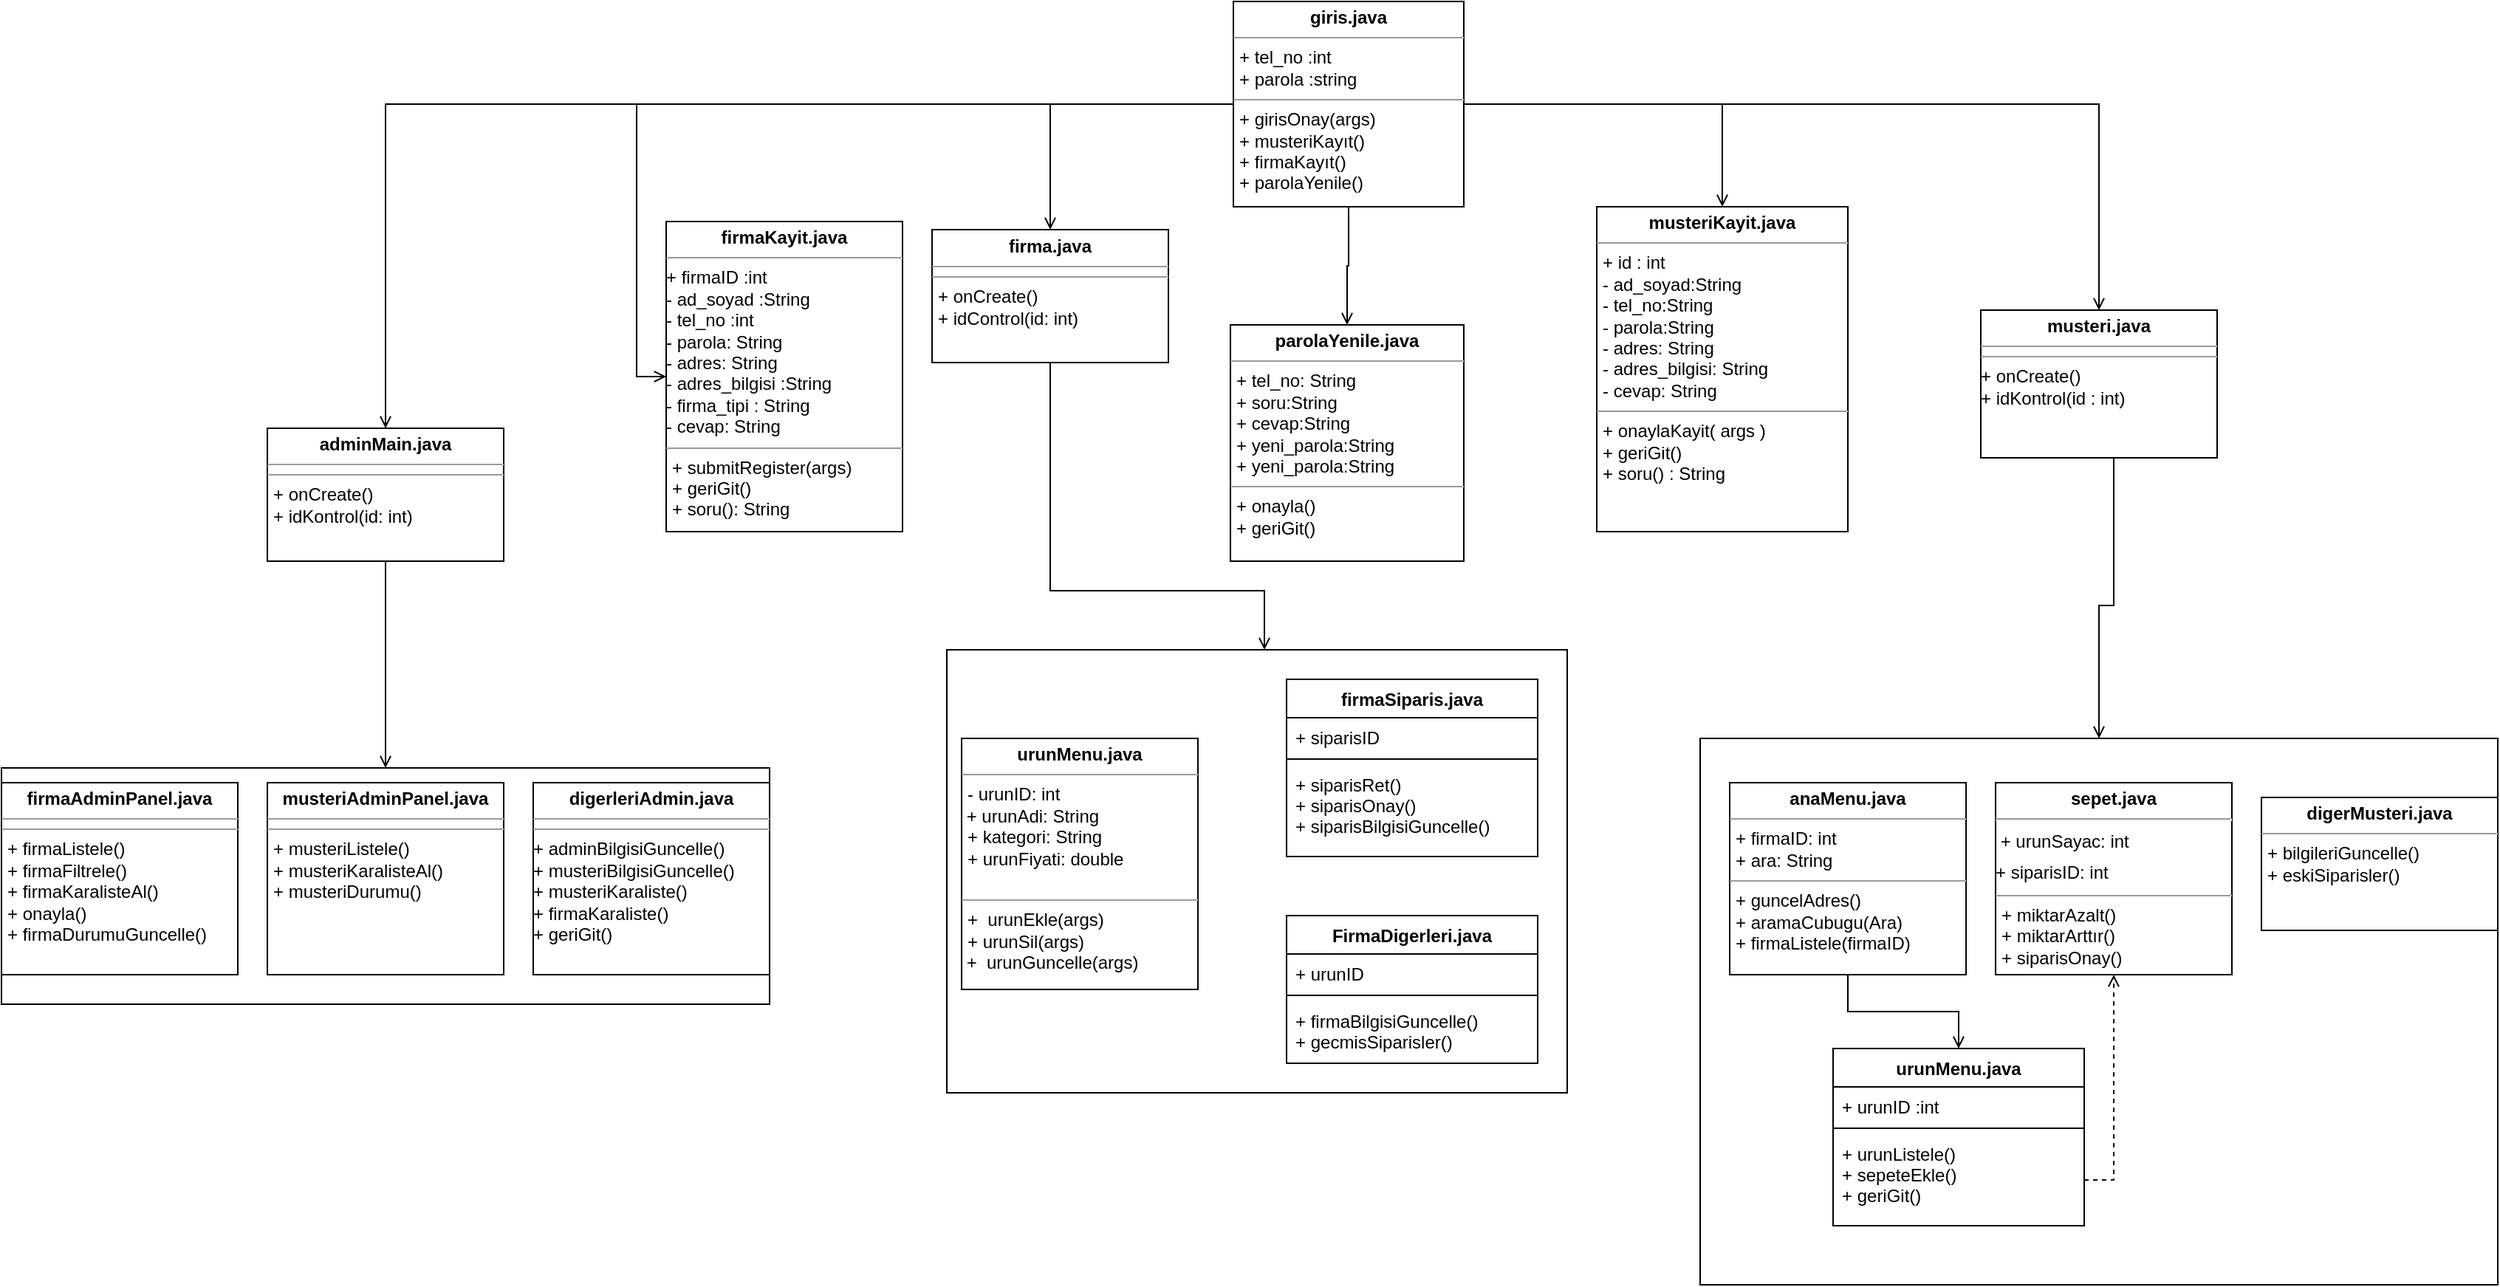 <mxfile version="12.8.2" type="device"><diagram id="sjgf7AQSEY66Cpe57oHr" name="Page-1"><mxGraphModel dx="2653" dy="2015" grid="1" gridSize="10" guides="1" tooltips="1" connect="1" arrows="1" fold="1" page="1" pageScale="1" pageWidth="827" pageHeight="1169" math="0" shadow="0"><root><mxCell id="0"/><mxCell id="1" parent="0"/><mxCell id="d5Ae3cNy7PUwkewAWT_S-2" style="edgeStyle=orthogonalEdgeStyle;rounded=0;orthogonalLoop=1;jettySize=auto;html=1;entryX=0;entryY=0.5;entryDx=0;entryDy=0;endArrow=open;endFill=0;" parent="1" source="d0Oa5utbgRZp3R50ehs7-5" target="d0Oa5utbgRZp3R50ehs7-7" edge="1"><mxGeometry relative="1" as="geometry"/></mxCell><mxCell id="d5Ae3cNy7PUwkewAWT_S-3" style="edgeStyle=orthogonalEdgeStyle;rounded=0;orthogonalLoop=1;jettySize=auto;html=1;endArrow=open;endFill=0;entryX=0.5;entryY=0;entryDx=0;entryDy=0;" parent="1" source="d0Oa5utbgRZp3R50ehs7-5" target="d0Oa5utbgRZp3R50ehs7-9" edge="1"><mxGeometry relative="1" as="geometry"><mxPoint x="840" y="-340" as="targetPoint"/></mxGeometry></mxCell><mxCell id="d5Ae3cNy7PUwkewAWT_S-4" style="edgeStyle=orthogonalEdgeStyle;rounded=0;orthogonalLoop=1;jettySize=auto;html=1;entryX=0.5;entryY=0;entryDx=0;entryDy=0;endArrow=open;endFill=0;" parent="1" source="d0Oa5utbgRZp3R50ehs7-5" target="d0Oa5utbgRZp3R50ehs7-8" edge="1"><mxGeometry relative="1" as="geometry"/></mxCell><mxCell id="d5Ae3cNy7PUwkewAWT_S-5" style="edgeStyle=orthogonalEdgeStyle;rounded=0;orthogonalLoop=1;jettySize=auto;html=1;entryX=0.5;entryY=0;entryDx=0;entryDy=0;endArrow=open;endFill=0;" parent="1" source="d0Oa5utbgRZp3R50ehs7-5" target="d0Oa5utbgRZp3R50ehs7-6" edge="1"><mxGeometry relative="1" as="geometry"/></mxCell><mxCell id="d5Ae3cNy7PUwkewAWT_S-6" style="edgeStyle=orthogonalEdgeStyle;rounded=0;orthogonalLoop=1;jettySize=auto;html=1;endArrow=open;endFill=0;" parent="1" source="d0Oa5utbgRZp3R50ehs7-5" target="d0Oa5utbgRZp3R50ehs7-10" edge="1"><mxGeometry relative="1" as="geometry"/></mxCell><mxCell id="d5Ae3cNy7PUwkewAWT_S-26" style="edgeStyle=orthogonalEdgeStyle;rounded=0;orthogonalLoop=1;jettySize=auto;html=1;entryX=0.5;entryY=0;entryDx=0;entryDy=0;endArrow=open;endFill=0;" parent="1" source="d0Oa5utbgRZp3R50ehs7-5" target="d5Ae3cNy7PUwkewAWT_S-31" edge="1"><mxGeometry relative="1" as="geometry"><mxPoint x="412" y="120" as="targetPoint"/></mxGeometry></mxCell><mxCell id="d0Oa5utbgRZp3R50ehs7-5" value="&lt;p style=&quot;margin: 0px ; margin-top: 4px ; text-align: center&quot;&gt;&lt;b&gt;giris.java&lt;/b&gt;&lt;/p&gt;&lt;hr size=&quot;1&quot;&gt;&lt;p style=&quot;margin: 0px ; margin-left: 4px&quot;&gt;+ tel_no :int&lt;/p&gt;&lt;p style=&quot;margin: 0px ; margin-left: 4px&quot;&gt;&lt;span&gt;+ parola :string&lt;/span&gt;&lt;/p&gt;&lt;hr size=&quot;1&quot;&gt;&lt;p style=&quot;margin: 0px ; margin-left: 4px&quot;&gt;+ girisOnay(args)&lt;/p&gt;&lt;p style=&quot;margin: 0px ; margin-left: 4px&quot;&gt;+ musteriKayıt()&lt;/p&gt;&lt;p style=&quot;margin: 0px ; margin-left: 4px&quot;&gt;+ firmaKayıt()&lt;/p&gt;&lt;p style=&quot;margin: 0px ; margin-left: 4px&quot;&gt;+ parolaYenile()&lt;br&gt;&lt;/p&gt;&lt;p style=&quot;margin: 0px ; margin-left: 4px&quot;&gt;&lt;br&gt;&lt;/p&gt;" style="verticalAlign=top;align=left;overflow=fill;fontSize=12;fontFamily=Helvetica;html=1;" parent="1" vertex="1"><mxGeometry x="334" y="-119" width="156" height="139" as="geometry"/></mxCell><mxCell id="d5Ae3cNy7PUwkewAWT_S-24" style="edgeStyle=orthogonalEdgeStyle;rounded=0;orthogonalLoop=1;jettySize=auto;html=1;endArrow=open;endFill=0;" parent="1" source="d0Oa5utbgRZp3R50ehs7-6" target="d5Ae3cNy7PUwkewAWT_S-15" edge="1"><mxGeometry relative="1" as="geometry"><Array as="points"><mxPoint x="210" y="280"/><mxPoint x="355" y="280"/></Array></mxGeometry></mxCell><mxCell id="d0Oa5utbgRZp3R50ehs7-6" value="&lt;p style=&quot;margin: 0px ; margin-top: 4px ; text-align: center&quot;&gt;&lt;b&gt;firma.java&lt;/b&gt;&lt;/p&gt;&lt;hr size=&quot;1&quot;&gt;&lt;hr size=&quot;1&quot;&gt;&lt;p style=&quot;margin: 0px ; margin-left: 4px&quot;&gt;+ onCreate()&lt;/p&gt;&lt;p style=&quot;margin: 0px ; margin-left: 4px&quot;&gt;+ idControl(id: int)&lt;br&gt;&lt;/p&gt;" style="verticalAlign=top;align=left;overflow=fill;fontSize=12;fontFamily=Helvetica;html=1;" parent="1" vertex="1"><mxGeometry x="130" y="35.5" width="160" height="90" as="geometry"/></mxCell><mxCell id="d0Oa5utbgRZp3R50ehs7-7" value="&lt;p style=&quot;margin: 0px ; margin-top: 4px ; text-align: center&quot;&gt;&lt;b&gt;firmaKayit.java&lt;/b&gt;&lt;br&gt;&lt;/p&gt;&lt;hr size=&quot;1&quot;&gt;+ firmaID :int&lt;br&gt;- ad_soyad :String&lt;br&gt;- tel_no :int&lt;br&gt;- parola: String&lt;br&gt;- adres: String&lt;br&gt;- adres_bilgisi :String&lt;br&gt;&lt;div&gt;- firma_tipi : String&lt;/div&gt;&lt;div&gt;- cevap: String&lt;br&gt;&lt;/div&gt;&lt;hr size=&quot;1&quot;&gt;&lt;p style=&quot;margin: 0px ; margin-left: 4px&quot;&gt;+ submitRegister(args)&lt;/p&gt;&lt;p style=&quot;margin: 0px ; margin-left: 4px&quot;&gt;+ geriGit()&lt;/p&gt;&lt;p style=&quot;margin: 0px ; margin-left: 4px&quot;&gt;+ soru(): String&lt;br&gt;&lt;/p&gt;" style="verticalAlign=top;align=left;overflow=fill;fontSize=12;fontFamily=Helvetica;html=1;" parent="1" vertex="1"><mxGeometry x="-50" y="30" width="160" height="210" as="geometry"/></mxCell><mxCell id="d5Ae3cNy7PUwkewAWT_S-23" style="edgeStyle=orthogonalEdgeStyle;rounded=0;orthogonalLoop=1;jettySize=auto;html=1;entryX=0.5;entryY=0;entryDx=0;entryDy=0;endArrow=open;endFill=0;" parent="1" source="d0Oa5utbgRZp3R50ehs7-8" target="d5Ae3cNy7PUwkewAWT_S-19" edge="1"><mxGeometry relative="1" as="geometry"><Array as="points"><mxPoint x="930" y="290"/></Array></mxGeometry></mxCell><mxCell id="d0Oa5utbgRZp3R50ehs7-8" value="&lt;p style=&quot;margin: 0px ; margin-top: 4px ; text-align: center&quot;&gt;&lt;b&gt;musteri.java&lt;/b&gt;&lt;br&gt;&lt;/p&gt;&lt;hr size=&quot;1&quot;&gt;&lt;hr size=&quot;1&quot;&gt;&lt;div&gt;+ onCreate()&lt;br&gt;&lt;/div&gt;&lt;div&gt;+ idKontrol(id : int)&lt;br&gt;&lt;/div&gt;" style="verticalAlign=top;align=left;overflow=fill;fontSize=12;fontFamily=Helvetica;html=1;" parent="1" vertex="1"><mxGeometry x="840" y="90" width="160" height="100" as="geometry"/></mxCell><mxCell id="d0Oa5utbgRZp3R50ehs7-9" value="&lt;p style=&quot;margin: 0px ; margin-top: 4px ; text-align: center&quot;&gt;&lt;b&gt;musteriKayit.java&lt;/b&gt;&lt;br&gt;&lt;/p&gt;&lt;hr size=&quot;1&quot;&gt;&lt;p style=&quot;margin: 0px ; margin-left: 4px&quot;&gt;+ id : int&lt;br&gt;- ad_soyad:String&lt;br&gt;- tel_no:String&lt;br&gt;- parola:String &lt;br&gt;- adres: String&lt;br&gt;- a&lt;span&gt;dres_bilgisi: String&lt;/span&gt;&lt;/p&gt;&lt;p style=&quot;margin: 0px ; margin-left: 4px&quot;&gt;- &lt;span&gt;cevap: String&lt;/span&gt;&lt;/p&gt;&lt;hr size=&quot;1&quot;&gt;&lt;p style=&quot;margin: 0px ; margin-left: 4px&quot;&gt;+ onaylaKayit( args )&lt;br&gt;+ geriGit()&lt;/p&gt;&lt;p style=&quot;margin: 0px ; margin-left: 4px&quot;&gt;+ soru() : String&lt;br&gt;&lt;/p&gt;&lt;p style=&quot;margin: 0px ; margin-left: 4px&quot;&gt;&lt;br&gt;&lt;/p&gt;" style="verticalAlign=top;align=left;overflow=fill;fontSize=12;fontFamily=Helvetica;html=1;" parent="1" vertex="1"><mxGeometry x="580" y="20" width="170" height="220" as="geometry"/></mxCell><mxCell id="d5Ae3cNy7PUwkewAWT_S-11" style="edgeStyle=orthogonalEdgeStyle;rounded=0;orthogonalLoop=1;jettySize=auto;html=1;endArrow=open;endFill=0;entryX=0.5;entryY=0;entryDx=0;entryDy=0;" parent="1" source="d0Oa5utbgRZp3R50ehs7-10" target="d5Ae3cNy7PUwkewAWT_S-10" edge="1"><mxGeometry relative="1" as="geometry"><mxPoint x="-30" y="310" as="targetPoint"/></mxGeometry></mxCell><mxCell id="d0Oa5utbgRZp3R50ehs7-10" value="&lt;p style=&quot;margin: 0px ; margin-top: 4px ; text-align: center&quot;&gt;&lt;b&gt;adminMain.java&lt;/b&gt;&lt;/p&gt;&lt;hr size=&quot;1&quot;&gt;&lt;hr size=&quot;1&quot;&gt;&lt;p style=&quot;margin: 0px ; margin-left: 4px&quot;&gt;+ onCreate()&lt;/p&gt;&lt;p style=&quot;margin: 0px ; margin-left: 4px&quot;&gt;+ idKontrol(id: int)&lt;br&gt;&lt;/p&gt;" style="verticalAlign=top;align=left;overflow=fill;fontSize=12;fontFamily=Helvetica;html=1;" parent="1" vertex="1"><mxGeometry x="-320" y="170" width="160" height="90" as="geometry"/></mxCell><mxCell id="d5Ae3cNy7PUwkewAWT_S-10" value="" style="rounded=0;whiteSpace=wrap;html=1;fontStyle=4" parent="1" vertex="1"><mxGeometry x="-500" y="400" width="520" height="160" as="geometry"/></mxCell><mxCell id="d5Ae3cNy7PUwkewAWT_S-7" value="&lt;p style=&quot;margin: 0px ; margin-top: 4px ; text-align: center&quot;&gt;&lt;b&gt;firmaAdminPanel.java&lt;/b&gt;&lt;/p&gt;&lt;hr size=&quot;1&quot;&gt;&lt;hr size=&quot;1&quot;&gt;&lt;p style=&quot;margin: 0px ; margin-left: 4px&quot;&gt;+ firmaListele()&lt;/p&gt;&lt;p style=&quot;margin: 0px ; margin-left: 4px&quot;&gt;+ firmaFiltrele()&lt;/p&gt;&lt;p style=&quot;margin: 0px ; margin-left: 4px&quot;&gt;+ firmaKaralisteAl()&lt;br&gt;&lt;/p&gt;&lt;p style=&quot;margin: 0px ; margin-left: 4px&quot;&gt;+ onayla()&lt;/p&gt;&lt;p style=&quot;margin: 0px ; margin-left: 4px&quot;&gt;+ firmaDurumuGuncelle()&lt;br&gt;&lt;/p&gt;&lt;p style=&quot;margin: 0px ; margin-left: 4px&quot;&gt;&lt;br&gt;&lt;/p&gt;&lt;p style=&quot;margin: 0px ; margin-left: 4px&quot;&gt;&lt;br&gt;&lt;/p&gt;" style="verticalAlign=top;align=left;overflow=fill;fontSize=12;fontFamily=Helvetica;html=1;" parent="1" vertex="1"><mxGeometry x="-500" y="410" width="160" height="130" as="geometry"/></mxCell><mxCell id="d5Ae3cNy7PUwkewAWT_S-8" value="&lt;p style=&quot;margin: 0px ; margin-top: 4px ; text-align: center&quot;&gt;&lt;b&gt;musteriAdminPanel.java&lt;/b&gt;&lt;/p&gt;&lt;hr size=&quot;1&quot;&gt;&lt;hr size=&quot;1&quot;&gt;&lt;p style=&quot;margin: 0px ; margin-left: 4px&quot;&gt;+ musteriListele()&lt;/p&gt;&lt;p style=&quot;margin: 0px ; margin-left: 4px&quot;&gt;+ musteriKaralisteAl()&lt;br&gt;&lt;/p&gt;&lt;p style=&quot;margin: 0px ; margin-left: 4px&quot;&gt;+ musteriDurumu()&lt;/p&gt;" style="verticalAlign=top;align=left;overflow=fill;fontSize=12;fontFamily=Helvetica;html=1;" parent="1" vertex="1"><mxGeometry x="-320" y="410" width="160" height="130" as="geometry"/></mxCell><mxCell id="d5Ae3cNy7PUwkewAWT_S-9" value="&lt;p style=&quot;margin: 0px ; margin-top: 4px ; text-align: center&quot;&gt;&lt;b&gt;digerleriAdmin.java&lt;/b&gt;&lt;br&gt;&lt;/p&gt;&lt;hr size=&quot;1&quot;&gt;&lt;hr size=&quot;1&quot;&gt;&lt;div&gt;+ adminBilgisiGuncelle()&lt;/div&gt;&lt;div&gt;+ musteriBilgisiGuncelle()&lt;/div&gt;&lt;div&gt;+ musteriKaraliste()&lt;/div&gt;&lt;div&gt;+ firmaKaraliste()&lt;/div&gt;&lt;div&gt;+ geriGit()&lt;br&gt;&lt;/div&gt;" style="verticalAlign=top;align=left;overflow=fill;fontSize=12;fontFamily=Helvetica;html=1;" parent="1" vertex="1"><mxGeometry x="-140" y="410" width="160" height="130" as="geometry"/></mxCell><mxCell id="d5Ae3cNy7PUwkewAWT_S-15" value="" style="rounded=0;whiteSpace=wrap;html=1;" parent="1" vertex="1"><mxGeometry x="140" y="320" width="420" height="300" as="geometry"/></mxCell><mxCell id="d5Ae3cNy7PUwkewAWT_S-16" value="&lt;p style=&quot;margin: 0px ; margin-top: 4px ; text-align: center&quot;&gt;&lt;b&gt;urunMenu.java&lt;/b&gt;&lt;/p&gt;&lt;hr size=&quot;1&quot;&gt;&lt;p style=&quot;margin: 0px ; margin-left: 4px&quot;&gt;- urunID: int&lt;/p&gt;&amp;nbsp;+ urunAdi: String&lt;p style=&quot;margin: 0px ; margin-left: 4px&quot;&gt;+ kategori: String&lt;/p&gt;&lt;p style=&quot;margin: 0px ; margin-left: 4px&quot;&gt;+ urunFiyati: double&lt;/p&gt;&lt;p style=&quot;margin: 0px ; margin-left: 4px&quot;&gt;&amp;nbsp;&lt;/p&gt;&lt;hr size=&quot;1&quot;&gt;&lt;p style=&quot;margin: 0px ; margin-left: 4px&quot;&gt;+&amp;nbsp; urunEkle(args)&lt;/p&gt;&lt;p style=&quot;margin: 0px ; margin-left: 4px&quot;&gt;+ urunSil(args)&lt;br&gt;&lt;/p&gt;&amp;nbsp;+&amp;nbsp; urunGuncelle(args)&amp;nbsp; &amp;nbsp;" style="verticalAlign=top;align=left;overflow=fill;fontSize=12;fontFamily=Helvetica;html=1;" parent="1" vertex="1"><mxGeometry x="150" y="380" width="160" height="170" as="geometry"/></mxCell><mxCell id="d5Ae3cNy7PUwkewAWT_S-19" value="" style="rounded=0;whiteSpace=wrap;html=1;" parent="1" vertex="1"><mxGeometry x="650" y="380" width="540" height="370" as="geometry"/></mxCell><mxCell id="d5Ae3cNy7PUwkewAWT_S-58" style="edgeStyle=orthogonalEdgeStyle;rounded=0;orthogonalLoop=1;jettySize=auto;html=1;entryX=0.5;entryY=0;entryDx=0;entryDy=0;endArrow=open;endFill=0;" parent="1" source="d5Ae3cNy7PUwkewAWT_S-20" target="d5Ae3cNy7PUwkewAWT_S-54" edge="1"><mxGeometry relative="1" as="geometry"/></mxCell><mxCell id="d5Ae3cNy7PUwkewAWT_S-20" value="&lt;p style=&quot;margin: 0px ; margin-top: 4px ; text-align: center&quot;&gt;&lt;b&gt;anaMenu.java&lt;/b&gt;&lt;/p&gt;&lt;hr size=&quot;1&quot;&gt;&lt;p style=&quot;margin: 0px ; margin-left: 4px&quot;&gt;+ firmaID: int&lt;br&gt;&lt;/p&gt;&lt;p style=&quot;margin: 0px ; margin-left: 4px&quot;&gt;+ ara: String&lt;br&gt;&lt;/p&gt;&lt;hr size=&quot;1&quot;&gt;&lt;p style=&quot;margin: 0px ; margin-left: 4px&quot;&gt;+ guncelAdres()&lt;/p&gt;&lt;p style=&quot;margin: 0px ; margin-left: 4px&quot;&gt;+ aramaCubugu(Ara) &lt;br&gt;&lt;/p&gt;&lt;p style=&quot;margin: 0px ; margin-left: 4px&quot;&gt;+ firmaListele(firmaID)&lt;/p&gt;&lt;br&gt;&lt;p style=&quot;margin: 0px ; margin-left: 4px&quot;&gt;&lt;br&gt;&lt;/p&gt;&lt;p style=&quot;margin: 0px ; margin-left: 4px&quot;&gt;&lt;br&gt;&lt;/p&gt;" style="verticalAlign=top;align=left;overflow=fill;fontSize=12;fontFamily=Helvetica;html=1;" parent="1" vertex="1"><mxGeometry x="670" y="410" width="160" height="130" as="geometry"/></mxCell><mxCell id="d5Ae3cNy7PUwkewAWT_S-21" value="&lt;p style=&quot;margin: 0px ; margin-top: 4px ; text-align: center&quot;&gt;&lt;b&gt;sepet.java&lt;/b&gt;&lt;/p&gt;&lt;hr&gt;&lt;p style=&quot;margin: 4px 0px 0px&quot; align=&quot;left&quot;&gt;&lt;span style=&quot;line-height: 140%&quot;&gt;&amp;nbsp;+ urunSayac: int&lt;br&gt;&lt;/span&gt;&lt;/p&gt;&lt;p style=&quot;margin: 4px 0px 0px&quot; align=&quot;left&quot;&gt;&lt;span style=&quot;line-height: 140%&quot;&gt;+ siparisID: int&lt;br&gt;&lt;/span&gt;&lt;/p&gt;&lt;hr size=&quot;1&quot;&gt;&lt;p style=&quot;margin: 0px ; margin-left: 4px&quot;&gt;+ miktarAzalt()&lt;/p&gt;&lt;p style=&quot;margin: 0px ; margin-left: 4px&quot;&gt;+ miktarArttır()&lt;br&gt;&lt;/p&gt;&lt;p style=&quot;margin: 0px ; margin-left: 4px&quot;&gt;+ siparisOnay()&lt;br&gt;&lt;/p&gt;" style="verticalAlign=top;align=left;overflow=fill;fontSize=12;fontFamily=Helvetica;html=1;" parent="1" vertex="1"><mxGeometry x="850" y="410" width="160" height="130" as="geometry"/></mxCell><mxCell id="d5Ae3cNy7PUwkewAWT_S-22" value="&lt;p style=&quot;margin: 0px ; margin-top: 4px ; text-align: center&quot;&gt;&lt;b&gt;digerMusteri.java&lt;/b&gt;&lt;/p&gt;&lt;hr size=&quot;1&quot;&gt;&lt;p style=&quot;margin: 0px ; margin-left: 4px&quot;&gt;+ bilgileriGuncelle()&lt;/p&gt;&lt;p style=&quot;margin: 0px ; margin-left: 4px&quot;&gt;+ eskiSiparisler&lt;span&gt;()&lt;/span&gt;&lt;/p&gt;" style="verticalAlign=top;align=left;overflow=fill;fontSize=12;fontFamily=Helvetica;html=1;" parent="1" vertex="1"><mxGeometry x="1030" y="420" width="160" height="90" as="geometry"/></mxCell><mxCell id="d5Ae3cNy7PUwkewAWT_S-31" value="&lt;p style=&quot;margin: 0px ; margin-top: 4px ; text-align: center&quot;&gt;&lt;b&gt;parolaYenile.java&lt;/b&gt;&lt;/p&gt;&lt;hr size=&quot;1&quot;&gt;&lt;p style=&quot;margin: 0px ; margin-left: 4px&quot;&gt;+ tel_no: String&lt;/p&gt;&lt;p style=&quot;margin: 0px ; margin-left: 4px&quot;&gt;+ soru:String&lt;/p&gt;&lt;p style=&quot;margin: 0px ; margin-left: 4px&quot;&gt;+ cevap:String&lt;/p&gt;&lt;p style=&quot;margin: 0px ; margin-left: 4px&quot;&gt;+ yeni_parola:String&lt;/p&gt;&lt;p style=&quot;margin: 0px ; margin-left: 4px&quot;&gt;+ yeni_parola:String&lt;br&gt;&lt;/p&gt;&lt;hr size=&quot;1&quot;&gt;&lt;p style=&quot;margin: 0px ; margin-left: 4px&quot;&gt;+ onayla()&lt;/p&gt;&lt;p style=&quot;margin: 0px ; margin-left: 4px&quot;&gt;+ geriGit()&lt;br&gt;&lt;/p&gt;&lt;p style=&quot;margin: 0px ; margin-left: 4px&quot;&gt;&lt;br&gt;&lt;/p&gt;" style="verticalAlign=top;align=left;overflow=fill;fontSize=12;fontFamily=Helvetica;html=1;" parent="1" vertex="1"><mxGeometry x="332" y="100" width="158" height="160" as="geometry"/></mxCell><mxCell id="d5Ae3cNy7PUwkewAWT_S-54" value="urunMenu.java" style="swimlane;fontStyle=1;align=center;verticalAlign=top;childLayout=stackLayout;horizontal=1;startSize=26;horizontalStack=0;resizeParent=1;resizeParentMax=0;resizeLast=0;collapsible=1;marginBottom=0;" parent="1" vertex="1"><mxGeometry x="740" y="590" width="170" height="120" as="geometry"/></mxCell><mxCell id="d5Ae3cNy7PUwkewAWT_S-55" value="+ urunID :int" style="text;strokeColor=none;fillColor=none;align=left;verticalAlign=top;spacingLeft=4;spacingRight=4;overflow=hidden;rotatable=0;points=[[0,0.5],[1,0.5]];portConstraint=eastwest;" parent="d5Ae3cNy7PUwkewAWT_S-54" vertex="1"><mxGeometry y="26" width="170" height="24" as="geometry"/></mxCell><mxCell id="d5Ae3cNy7PUwkewAWT_S-56" value="" style="line;strokeWidth=1;fillColor=none;align=left;verticalAlign=middle;spacingTop=-1;spacingLeft=3;spacingRight=3;rotatable=0;labelPosition=right;points=[];portConstraint=eastwest;" parent="d5Ae3cNy7PUwkewAWT_S-54" vertex="1"><mxGeometry y="50" width="170" height="8" as="geometry"/></mxCell><mxCell id="d5Ae3cNy7PUwkewAWT_S-57" value="+ urunListele()&#xA;+ sepeteEkle()&#xA;+ geriGit()&#xA;" style="text;strokeColor=none;fillColor=none;align=left;verticalAlign=top;spacingLeft=4;spacingRight=4;overflow=hidden;rotatable=0;points=[[0,0.5],[1,0.5]];portConstraint=eastwest;dashed=1;" parent="d5Ae3cNy7PUwkewAWT_S-54" vertex="1"><mxGeometry y="58" width="170" height="62" as="geometry"/></mxCell><mxCell id="d5Ae3cNy7PUwkewAWT_S-59" style="edgeStyle=orthogonalEdgeStyle;rounded=0;orthogonalLoop=1;jettySize=auto;html=1;endArrow=open;endFill=0;dashed=1;" parent="1" source="d5Ae3cNy7PUwkewAWT_S-57" target="d5Ae3cNy7PUwkewAWT_S-21" edge="1"><mxGeometry relative="1" as="geometry"/></mxCell><mxCell id="d5Ae3cNy7PUwkewAWT_S-62" value="FirmaDigerleri.java" style="swimlane;fontStyle=1;align=center;verticalAlign=top;childLayout=stackLayout;horizontal=1;startSize=26;horizontalStack=0;resizeParent=1;resizeParentMax=0;resizeLast=0;collapsible=1;marginBottom=0;" parent="1" vertex="1"><mxGeometry x="370" y="500" width="170" height="100" as="geometry"/></mxCell><mxCell id="d5Ae3cNy7PUwkewAWT_S-63" value="+ urunID" style="text;strokeColor=none;fillColor=none;align=left;verticalAlign=top;spacingLeft=4;spacingRight=4;overflow=hidden;rotatable=0;points=[[0,0.5],[1,0.5]];portConstraint=eastwest;" parent="d5Ae3cNy7PUwkewAWT_S-62" vertex="1"><mxGeometry y="26" width="170" height="24" as="geometry"/></mxCell><mxCell id="d5Ae3cNy7PUwkewAWT_S-64" value="" style="line;strokeWidth=1;fillColor=none;align=left;verticalAlign=middle;spacingTop=-1;spacingLeft=3;spacingRight=3;rotatable=0;labelPosition=right;points=[];portConstraint=eastwest;" parent="d5Ae3cNy7PUwkewAWT_S-62" vertex="1"><mxGeometry y="50" width="170" height="8" as="geometry"/></mxCell><mxCell id="d5Ae3cNy7PUwkewAWT_S-65" value="+ firmaBilgisiGuncelle()&#xA;+ gecmisSiparisler()&#xA;" style="text;strokeColor=none;fillColor=none;align=left;verticalAlign=top;spacingLeft=4;spacingRight=4;overflow=hidden;rotatable=0;points=[[0,0.5],[1,0.5]];portConstraint=eastwest;dashed=1;" parent="d5Ae3cNy7PUwkewAWT_S-62" vertex="1"><mxGeometry y="58" width="170" height="42" as="geometry"/></mxCell><mxCell id="d5Ae3cNy7PUwkewAWT_S-66" value="firmaSiparis.java" style="swimlane;fontStyle=1;align=center;verticalAlign=top;childLayout=stackLayout;horizontal=1;startSize=26;horizontalStack=0;resizeParent=1;resizeParentMax=0;resizeLast=0;collapsible=1;marginBottom=0;" parent="1" vertex="1"><mxGeometry x="370" y="340" width="170" height="120" as="geometry"/></mxCell><mxCell id="d5Ae3cNy7PUwkewAWT_S-67" value="+ siparisID" style="text;strokeColor=none;fillColor=none;align=left;verticalAlign=top;spacingLeft=4;spacingRight=4;overflow=hidden;rotatable=0;points=[[0,0.5],[1,0.5]];portConstraint=eastwest;" parent="d5Ae3cNy7PUwkewAWT_S-66" vertex="1"><mxGeometry y="26" width="170" height="24" as="geometry"/></mxCell><mxCell id="d5Ae3cNy7PUwkewAWT_S-68" value="" style="line;strokeWidth=1;fillColor=none;align=left;verticalAlign=middle;spacingTop=-1;spacingLeft=3;spacingRight=3;rotatable=0;labelPosition=right;points=[];portConstraint=eastwest;" parent="d5Ae3cNy7PUwkewAWT_S-66" vertex="1"><mxGeometry y="50" width="170" height="8" as="geometry"/></mxCell><mxCell id="d5Ae3cNy7PUwkewAWT_S-69" value="+ siparisRet()&#xA;+ siparisOnay()&#xA;+ siparisBilgisiGuncelle()&#xA;" style="text;strokeColor=none;fillColor=none;align=left;verticalAlign=top;spacingLeft=4;spacingRight=4;overflow=hidden;rotatable=0;points=[[0,0.5],[1,0.5]];portConstraint=eastwest;dashed=1;" parent="d5Ae3cNy7PUwkewAWT_S-66" vertex="1"><mxGeometry y="58" width="170" height="62" as="geometry"/></mxCell></root></mxGraphModel></diagram></mxfile>